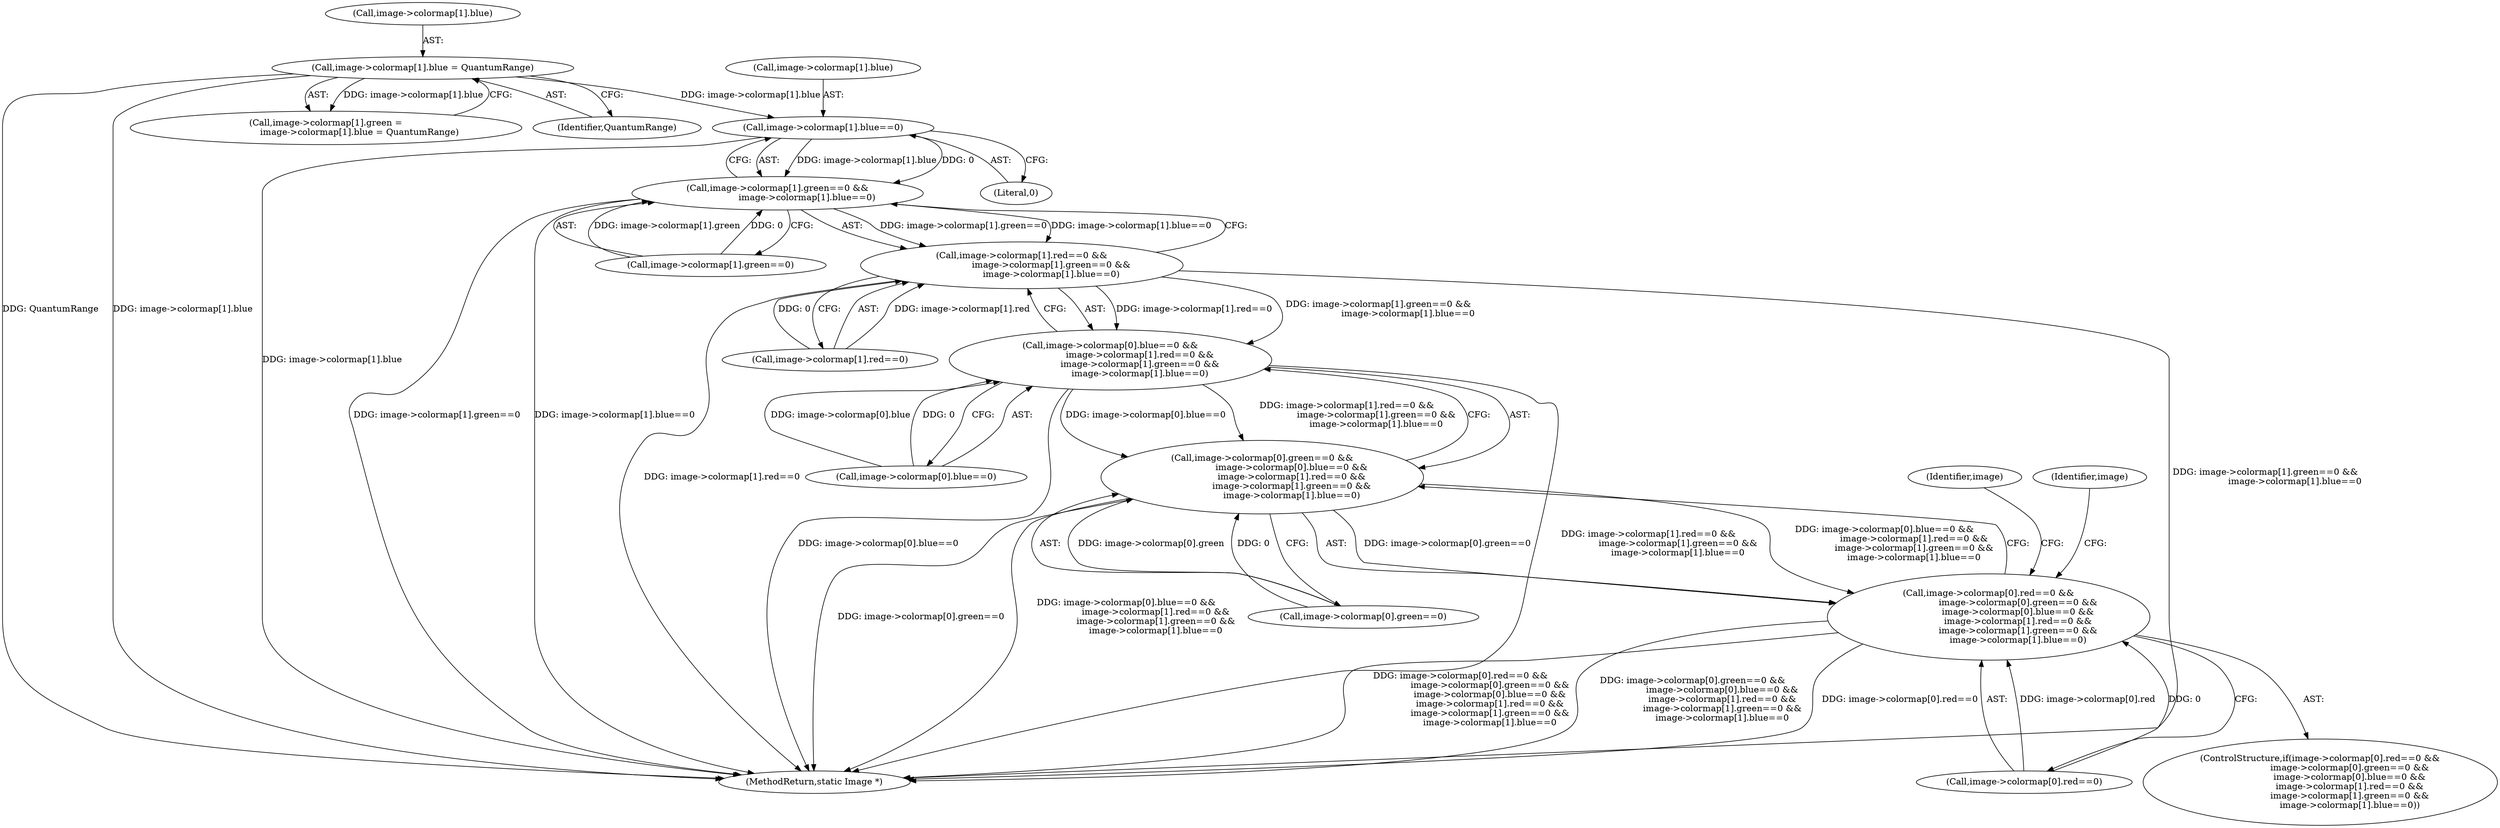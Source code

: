 digraph "0_ImageMagick_2130bf6f89ded32ef0c88a11694f107c52566c53@array" {
"1001025" [label="(Call,image->colormap[1].blue==0)"];
"1001051" [label="(Call,image->colormap[1].blue = QuantumRange)"];
"1001015" [label="(Call,image->colormap[1].green==0 &&\n                     image->colormap[1].blue==0)"];
"1001005" [label="(Call,image->colormap[1].red==0 &&\n                     image->colormap[1].green==0 &&\n                     image->colormap[1].blue==0)"];
"1000995" [label="(Call,image->colormap[0].blue==0 &&\n                     image->colormap[1].red==0 &&\n                     image->colormap[1].green==0 &&\n                     image->colormap[1].blue==0)"];
"1000985" [label="(Call,image->colormap[0].green==0 &&\n                     image->colormap[0].blue==0 &&\n                     image->colormap[1].red==0 &&\n                     image->colormap[1].green==0 &&\n                     image->colormap[1].blue==0)"];
"1000975" [label="(Call,image->colormap[0].red==0 &&\n                     image->colormap[0].green==0 &&\n                     image->colormap[0].blue==0 &&\n                     image->colormap[1].red==0 &&\n                     image->colormap[1].green==0 &&\n                     image->colormap[1].blue==0)"];
"1001039" [label="(Identifier,image)"];
"1000974" [label="(ControlStructure,if(image->colormap[0].red==0 &&\n                     image->colormap[0].green==0 &&\n                     image->colormap[0].blue==0 &&\n                     image->colormap[1].red==0 &&\n                     image->colormap[1].green==0 &&\n                     image->colormap[1].blue==0))"];
"1001063" [label="(Identifier,image)"];
"1001970" [label="(MethodReturn,static Image *)"];
"1001015" [label="(Call,image->colormap[1].green==0 &&\n                     image->colormap[1].blue==0)"];
"1000986" [label="(Call,image->colormap[0].green==0)"];
"1001026" [label="(Call,image->colormap[1].blue)"];
"1001052" [label="(Call,image->colormap[1].blue)"];
"1000996" [label="(Call,image->colormap[0].blue==0)"];
"1000976" [label="(Call,image->colormap[0].red==0)"];
"1001025" [label="(Call,image->colormap[1].blue==0)"];
"1001051" [label="(Call,image->colormap[1].blue = QuantumRange)"];
"1001043" [label="(Call,image->colormap[1].green =\n                        image->colormap[1].blue = QuantumRange)"];
"1001006" [label="(Call,image->colormap[1].red==0)"];
"1000985" [label="(Call,image->colormap[0].green==0 &&\n                     image->colormap[0].blue==0 &&\n                     image->colormap[1].red==0 &&\n                     image->colormap[1].green==0 &&\n                     image->colormap[1].blue==0)"];
"1001016" [label="(Call,image->colormap[1].green==0)"];
"1001059" [label="(Identifier,QuantumRange)"];
"1000995" [label="(Call,image->colormap[0].blue==0 &&\n                     image->colormap[1].red==0 &&\n                     image->colormap[1].green==0 &&\n                     image->colormap[1].blue==0)"];
"1000975" [label="(Call,image->colormap[0].red==0 &&\n                     image->colormap[0].green==0 &&\n                     image->colormap[0].blue==0 &&\n                     image->colormap[1].red==0 &&\n                     image->colormap[1].green==0 &&\n                     image->colormap[1].blue==0)"];
"1001005" [label="(Call,image->colormap[1].red==0 &&\n                     image->colormap[1].green==0 &&\n                     image->colormap[1].blue==0)"];
"1001033" [label="(Literal,0)"];
"1001025" -> "1001015"  [label="AST: "];
"1001025" -> "1001033"  [label="CFG: "];
"1001026" -> "1001025"  [label="AST: "];
"1001033" -> "1001025"  [label="AST: "];
"1001015" -> "1001025"  [label="CFG: "];
"1001025" -> "1001970"  [label="DDG: image->colormap[1].blue"];
"1001025" -> "1001015"  [label="DDG: image->colormap[1].blue"];
"1001025" -> "1001015"  [label="DDG: 0"];
"1001051" -> "1001025"  [label="DDG: image->colormap[1].blue"];
"1001051" -> "1001043"  [label="AST: "];
"1001051" -> "1001059"  [label="CFG: "];
"1001052" -> "1001051"  [label="AST: "];
"1001059" -> "1001051"  [label="AST: "];
"1001043" -> "1001051"  [label="CFG: "];
"1001051" -> "1001970"  [label="DDG: QuantumRange"];
"1001051" -> "1001970"  [label="DDG: image->colormap[1].blue"];
"1001051" -> "1001043"  [label="DDG: image->colormap[1].blue"];
"1001015" -> "1001005"  [label="AST: "];
"1001015" -> "1001016"  [label="CFG: "];
"1001016" -> "1001015"  [label="AST: "];
"1001005" -> "1001015"  [label="CFG: "];
"1001015" -> "1001970"  [label="DDG: image->colormap[1].green==0"];
"1001015" -> "1001970"  [label="DDG: image->colormap[1].blue==0"];
"1001015" -> "1001005"  [label="DDG: image->colormap[1].green==0"];
"1001015" -> "1001005"  [label="DDG: image->colormap[1].blue==0"];
"1001016" -> "1001015"  [label="DDG: image->colormap[1].green"];
"1001016" -> "1001015"  [label="DDG: 0"];
"1001005" -> "1000995"  [label="AST: "];
"1001005" -> "1001006"  [label="CFG: "];
"1001006" -> "1001005"  [label="AST: "];
"1000995" -> "1001005"  [label="CFG: "];
"1001005" -> "1001970"  [label="DDG: image->colormap[1].green==0 &&\n                     image->colormap[1].blue==0"];
"1001005" -> "1001970"  [label="DDG: image->colormap[1].red==0"];
"1001005" -> "1000995"  [label="DDG: image->colormap[1].red==0"];
"1001005" -> "1000995"  [label="DDG: image->colormap[1].green==0 &&\n                     image->colormap[1].blue==0"];
"1001006" -> "1001005"  [label="DDG: image->colormap[1].red"];
"1001006" -> "1001005"  [label="DDG: 0"];
"1000995" -> "1000985"  [label="AST: "];
"1000995" -> "1000996"  [label="CFG: "];
"1000996" -> "1000995"  [label="AST: "];
"1000985" -> "1000995"  [label="CFG: "];
"1000995" -> "1001970"  [label="DDG: image->colormap[0].blue==0"];
"1000995" -> "1001970"  [label="DDG: image->colormap[1].red==0 &&\n                     image->colormap[1].green==0 &&\n                     image->colormap[1].blue==0"];
"1000995" -> "1000985"  [label="DDG: image->colormap[0].blue==0"];
"1000995" -> "1000985"  [label="DDG: image->colormap[1].red==0 &&\n                     image->colormap[1].green==0 &&\n                     image->colormap[1].blue==0"];
"1000996" -> "1000995"  [label="DDG: image->colormap[0].blue"];
"1000996" -> "1000995"  [label="DDG: 0"];
"1000985" -> "1000975"  [label="AST: "];
"1000985" -> "1000986"  [label="CFG: "];
"1000986" -> "1000985"  [label="AST: "];
"1000975" -> "1000985"  [label="CFG: "];
"1000985" -> "1001970"  [label="DDG: image->colormap[0].green==0"];
"1000985" -> "1001970"  [label="DDG: image->colormap[0].blue==0 &&\n                     image->colormap[1].red==0 &&\n                     image->colormap[1].green==0 &&\n                     image->colormap[1].blue==0"];
"1000985" -> "1000975"  [label="DDG: image->colormap[0].green==0"];
"1000985" -> "1000975"  [label="DDG: image->colormap[0].blue==0 &&\n                     image->colormap[1].red==0 &&\n                     image->colormap[1].green==0 &&\n                     image->colormap[1].blue==0"];
"1000986" -> "1000985"  [label="DDG: image->colormap[0].green"];
"1000986" -> "1000985"  [label="DDG: 0"];
"1000975" -> "1000974"  [label="AST: "];
"1000975" -> "1000976"  [label="CFG: "];
"1000976" -> "1000975"  [label="AST: "];
"1001039" -> "1000975"  [label="CFG: "];
"1001063" -> "1000975"  [label="CFG: "];
"1000975" -> "1001970"  [label="DDG: image->colormap[0].red==0 &&\n                     image->colormap[0].green==0 &&\n                     image->colormap[0].blue==0 &&\n                     image->colormap[1].red==0 &&\n                     image->colormap[1].green==0 &&\n                     image->colormap[1].blue==0"];
"1000975" -> "1001970"  [label="DDG: image->colormap[0].green==0 &&\n                     image->colormap[0].blue==0 &&\n                     image->colormap[1].red==0 &&\n                     image->colormap[1].green==0 &&\n                     image->colormap[1].blue==0"];
"1000975" -> "1001970"  [label="DDG: image->colormap[0].red==0"];
"1000976" -> "1000975"  [label="DDG: image->colormap[0].red"];
"1000976" -> "1000975"  [label="DDG: 0"];
}
